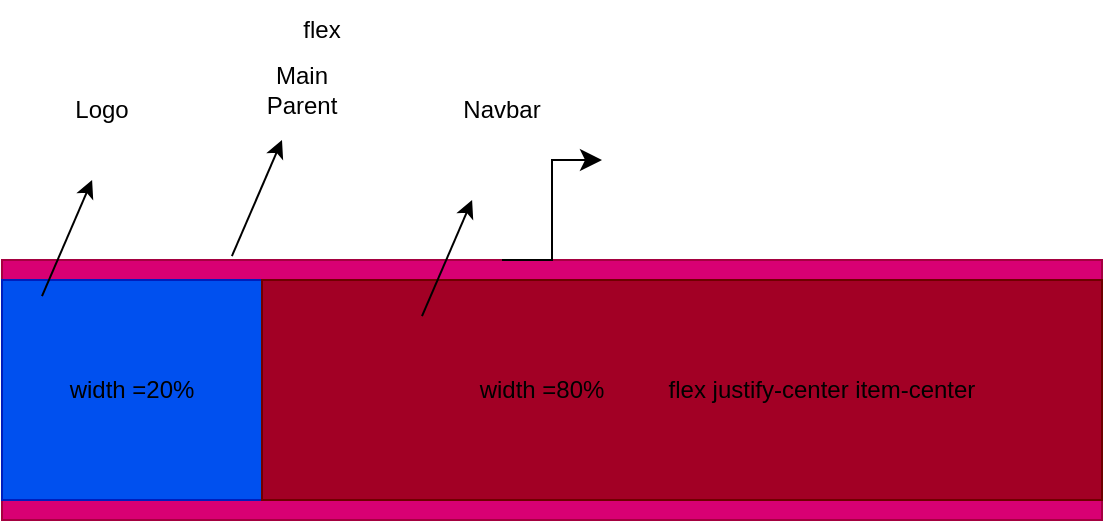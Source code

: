 <mxfile>
    <diagram id="grZFmmLdB-l7Qn_t11cE" name="Page-1">
        <mxGraphModel dx="553" dy="475" grid="1" gridSize="10" guides="1" tooltips="1" connect="1" arrows="1" fold="1" page="1" pageScale="1" pageWidth="850" pageHeight="1100" math="0" shadow="0">
            <root>
                <mxCell id="0"/>
                <mxCell id="1" parent="0"/>
                <mxCell id="3" value="" style="whiteSpace=wrap;html=1;fillColor=#d80073;fontColor=#ffffff;strokeColor=#A50040;labelBorderColor=#006600;" parent="1" vertex="1">
                    <mxGeometry x="10" y="270" width="550" height="130" as="geometry"/>
                </mxCell>
                <mxCell id="4" value="" style="whiteSpace=wrap;html=1;fillColor=#0050ef;fontColor=#ffffff;strokeColor=#001DBC;" parent="1" vertex="1">
                    <mxGeometry x="10" y="280" width="130" height="110" as="geometry"/>
                </mxCell>
                <mxCell id="5" value="" style="whiteSpace=wrap;html=1;fillColor=#a20025;fontColor=#ffffff;strokeColor=#6F0000;" parent="1" vertex="1">
                    <mxGeometry x="140" y="280" width="420" height="110" as="geometry"/>
                </mxCell>
                <mxCell id="6" value="width =80%" style="text;strokeColor=none;align=center;fillColor=none;html=1;verticalAlign=middle;whiteSpace=wrap;rounded=0;" parent="1" vertex="1">
                    <mxGeometry x="220" y="320" width="120" height="30" as="geometry"/>
                </mxCell>
                <mxCell id="8" value="" style="edgeStyle=none;orthogonalLoop=1;jettySize=auto;html=1;exitX=0.209;exitY=-0.015;exitDx=0;exitDy=0;exitPerimeter=0;" parent="1" source="3" edge="1">
                    <mxGeometry width="80" relative="1" as="geometry">
                        <mxPoint x="160" y="230" as="sourcePoint"/>
                        <mxPoint x="150" y="210" as="targetPoint"/>
                        <Array as="points"/>
                    </mxGeometry>
                </mxCell>
                <mxCell id="9" value="Main Parent" style="text;strokeColor=none;align=center;fillColor=none;html=1;verticalAlign=middle;whiteSpace=wrap;rounded=0;" parent="1" vertex="1">
                    <mxGeometry x="130" y="170" width="60" height="30" as="geometry"/>
                </mxCell>
                <mxCell id="10" value="" style="edgeStyle=none;orthogonalLoop=1;jettySize=auto;html=1;exitX=0.209;exitY=-0.015;exitDx=0;exitDy=0;exitPerimeter=0;" parent="1" edge="1">
                    <mxGeometry width="80" relative="1" as="geometry">
                        <mxPoint x="30.0" y="288.05" as="sourcePoint"/>
                        <mxPoint x="55.05" y="230" as="targetPoint"/>
                        <Array as="points"/>
                    </mxGeometry>
                </mxCell>
                <mxCell id="11" value="Logo" style="text;strokeColor=none;align=center;fillColor=none;html=1;verticalAlign=middle;whiteSpace=wrap;rounded=0;" parent="1" vertex="1">
                    <mxGeometry x="30" y="180" width="60" height="30" as="geometry"/>
                </mxCell>
                <mxCell id="12" value="" style="edgeStyle=none;orthogonalLoop=1;jettySize=auto;html=1;exitX=0.209;exitY=-0.015;exitDx=0;exitDy=0;exitPerimeter=0;" parent="1" edge="1">
                    <mxGeometry width="80" relative="1" as="geometry">
                        <mxPoint x="220.0" y="298.05" as="sourcePoint"/>
                        <mxPoint x="245.05" y="240" as="targetPoint"/>
                        <Array as="points"/>
                    </mxGeometry>
                </mxCell>
                <mxCell id="13" value="Navbar" style="text;strokeColor=none;align=center;fillColor=none;html=1;verticalAlign=middle;whiteSpace=wrap;rounded=0;" parent="1" vertex="1">
                    <mxGeometry x="230" y="180" width="60" height="30" as="geometry"/>
                </mxCell>
                <mxCell id="14" value="width =20%" style="text;strokeColor=none;align=center;fillColor=none;html=1;verticalAlign=middle;whiteSpace=wrap;rounded=0;" parent="1" vertex="1">
                    <mxGeometry x="15" y="320" width="120" height="30" as="geometry"/>
                </mxCell>
                <mxCell id="15" value="flex justify-center item-center" style="text;strokeColor=none;align=center;fillColor=none;html=1;verticalAlign=middle;whiteSpace=wrap;rounded=0;" parent="1" vertex="1">
                    <mxGeometry x="330" y="320" width="180" height="30" as="geometry"/>
                </mxCell>
                <mxCell id="16" value="flex" style="text;strokeColor=none;align=center;fillColor=none;html=1;verticalAlign=middle;whiteSpace=wrap;rounded=0;" parent="1" vertex="1">
                    <mxGeometry x="140" y="140" width="60" height="30" as="geometry"/>
                </mxCell>
                <mxCell id="17" value="" style="edgeStyle=elbowEdgeStyle;elbow=horizontal;endArrow=classic;html=1;curved=0;rounded=0;endSize=8;startSize=8;" edge="1" parent="1">
                    <mxGeometry width="50" height="50" relative="1" as="geometry">
                        <mxPoint x="260" y="270" as="sourcePoint"/>
                        <mxPoint x="310" y="220" as="targetPoint"/>
                    </mxGeometry>
                </mxCell>
            </root>
        </mxGraphModel>
    </diagram>
</mxfile>